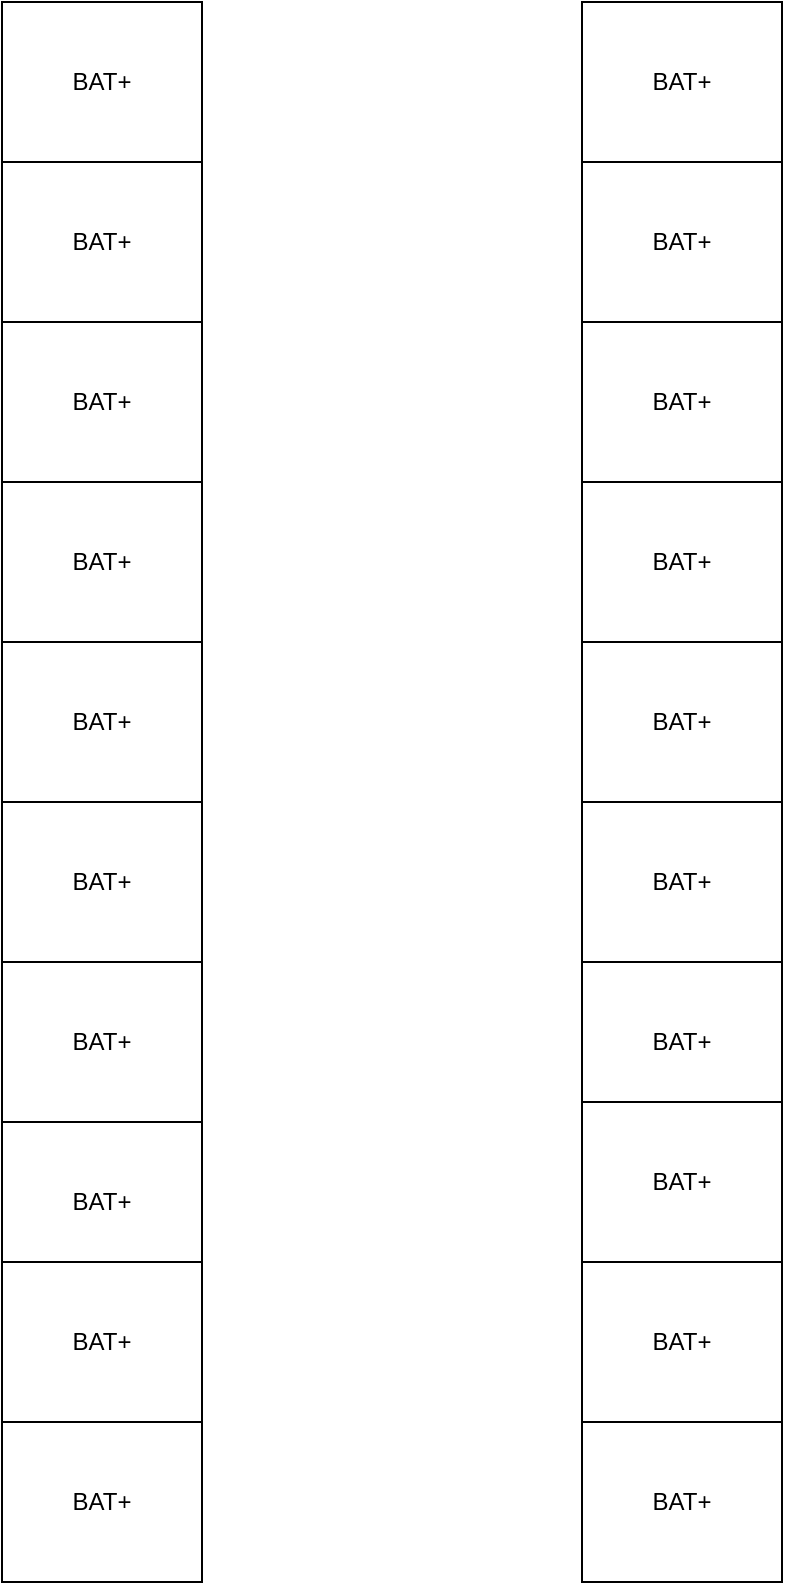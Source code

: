 <mxfile version="15.4.3" type="github"><diagram id="OxazuYt2f3HKzq2ao2kK" name="Page-1"><mxGraphModel dx="868" dy="482" grid="1" gridSize="10" guides="1" tooltips="1" connect="1" arrows="1" fold="1" page="1" pageScale="1" pageWidth="850" pageHeight="1100" math="0" shadow="0"><root><mxCell id="0"/><mxCell id="1" parent="0"/><mxCell id="m1qcCBbm3R7UdItfsaI0-1" value="BAT+" style="rounded=0;whiteSpace=wrap;html=1;" vertex="1" parent="1"><mxGeometry x="280" y="20" width="100" height="80" as="geometry"/></mxCell><mxCell id="m1qcCBbm3R7UdItfsaI0-2" value="BAT+" style="rounded=0;whiteSpace=wrap;html=1;" vertex="1" parent="1"><mxGeometry x="280" y="100" width="100" height="80" as="geometry"/></mxCell><mxCell id="m1qcCBbm3R7UdItfsaI0-6" value="BAT+" style="rounded=0;whiteSpace=wrap;html=1;" vertex="1" parent="1"><mxGeometry x="570" y="730" width="100" height="80" as="geometry"/></mxCell><mxCell id="m1qcCBbm3R7UdItfsaI0-7" value="BAT+" style="rounded=0;whiteSpace=wrap;html=1;" vertex="1" parent="1"><mxGeometry x="570" y="20" width="100" height="80" as="geometry"/></mxCell><mxCell id="m1qcCBbm3R7UdItfsaI0-9" value="BAT+" style="rounded=0;whiteSpace=wrap;html=1;" vertex="1" parent="1"><mxGeometry x="280" y="180" width="100" height="80" as="geometry"/></mxCell><mxCell id="m1qcCBbm3R7UdItfsaI0-10" value="BAT+" style="rounded=0;whiteSpace=wrap;html=1;" vertex="1" parent="1"><mxGeometry x="280" y="260" width="100" height="80" as="geometry"/></mxCell><mxCell id="m1qcCBbm3R7UdItfsaI0-11" value="BAT+" style="rounded=0;whiteSpace=wrap;html=1;" vertex="1" parent="1"><mxGeometry x="570" y="100" width="100" height="80" as="geometry"/></mxCell><mxCell id="m1qcCBbm3R7UdItfsaI0-12" value="BAT+" style="rounded=0;whiteSpace=wrap;html=1;" vertex="1" parent="1"><mxGeometry x="570" y="180" width="100" height="80" as="geometry"/></mxCell><mxCell id="m1qcCBbm3R7UdItfsaI0-13" value="BAT+" style="rounded=0;whiteSpace=wrap;html=1;" vertex="1" parent="1"><mxGeometry x="280" y="340" width="100" height="80" as="geometry"/></mxCell><mxCell id="m1qcCBbm3R7UdItfsaI0-14" value="BAT+" style="rounded=0;whiteSpace=wrap;html=1;" vertex="1" parent="1"><mxGeometry x="280" y="420" width="100" height="80" as="geometry"/></mxCell><mxCell id="m1qcCBbm3R7UdItfsaI0-19" value="BAT+" style="rounded=0;whiteSpace=wrap;html=1;" vertex="1" parent="1"><mxGeometry x="570" y="260" width="100" height="80" as="geometry"/></mxCell><mxCell id="m1qcCBbm3R7UdItfsaI0-20" value="BAT+" style="rounded=0;whiteSpace=wrap;html=1;" vertex="1" parent="1"><mxGeometry x="570" y="340" width="100" height="80" as="geometry"/></mxCell><mxCell id="m1qcCBbm3R7UdItfsaI0-21" value="BAT+" style="rounded=0;whiteSpace=wrap;html=1;" vertex="1" parent="1"><mxGeometry x="570" y="420" width="100" height="80" as="geometry"/></mxCell><mxCell id="m1qcCBbm3R7UdItfsaI0-22" value="BAT+" style="rounded=0;whiteSpace=wrap;html=1;" vertex="1" parent="1"><mxGeometry x="570" y="500" width="100" height="80" as="geometry"/></mxCell><mxCell id="m1qcCBbm3R7UdItfsaI0-23" value="BAT+" style="rounded=0;whiteSpace=wrap;html=1;" vertex="1" parent="1"><mxGeometry x="570" y="570" width="100" height="80" as="geometry"/></mxCell><mxCell id="m1qcCBbm3R7UdItfsaI0-24" value="BAT+" style="rounded=0;whiteSpace=wrap;html=1;" vertex="1" parent="1"><mxGeometry x="570" y="650" width="100" height="80" as="geometry"/></mxCell><mxCell id="m1qcCBbm3R7UdItfsaI0-25" value="BAT+" style="rounded=0;whiteSpace=wrap;html=1;" vertex="1" parent="1"><mxGeometry x="280" y="500" width="100" height="80" as="geometry"/></mxCell><mxCell id="m1qcCBbm3R7UdItfsaI0-26" value="BAT+" style="rounded=0;whiteSpace=wrap;html=1;" vertex="1" parent="1"><mxGeometry x="280" y="580" width="100" height="80" as="geometry"/></mxCell><mxCell id="m1qcCBbm3R7UdItfsaI0-27" value="BAT+" style="rounded=0;whiteSpace=wrap;html=1;" vertex="1" parent="1"><mxGeometry x="280" y="650" width="100" height="80" as="geometry"/></mxCell><mxCell id="m1qcCBbm3R7UdItfsaI0-28" value="BAT+" style="rounded=0;whiteSpace=wrap;html=1;" vertex="1" parent="1"><mxGeometry x="280" y="730" width="100" height="80" as="geometry"/></mxCell></root></mxGraphModel></diagram></mxfile>